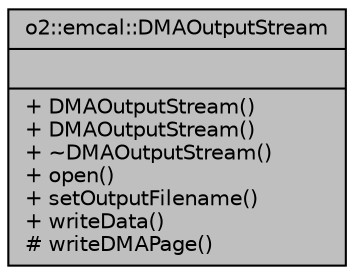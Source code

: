 digraph "o2::emcal::DMAOutputStream"
{
 // INTERACTIVE_SVG=YES
  bgcolor="transparent";
  edge [fontname="Helvetica",fontsize="10",labelfontname="Helvetica",labelfontsize="10"];
  node [fontname="Helvetica",fontsize="10",shape=record];
  Node1 [label="{o2::emcal::DMAOutputStream\n||+ DMAOutputStream()\l+ DMAOutputStream()\l+ ~DMAOutputStream()\l+ open()\l+ setOutputFilename()\l+ writeData()\l# writeDMAPage()\l}",height=0.2,width=0.4,color="black", fillcolor="grey75", style="filled", fontcolor="black"];
}
